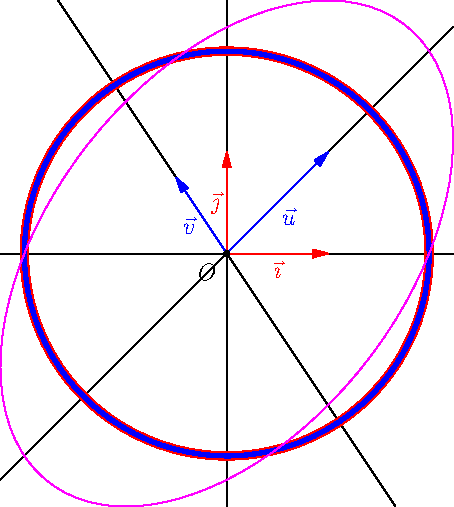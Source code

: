 import geometry;
size(8cm,0);

currentcoordsys=cartesiansystem((0,0),i=(1,1),j=(-0.5,.75));
show("","$\vec{u}$", "$\vec{v}$", currentcoordsys, ipen=blue);
show(defaultcoordsys);

point A=(0,0);

real R=2;
/*<asyxml><view file="modules/geometry.asy" type="" signature="struct circle"/></asyxml>*/
circle C=circle(A,R);
draw(C,1.5mm+red);

circle Cp=circle(point(defaultcoordsys,A),R);
draw(Cp,0.75mm+blue);

// One can draw in the 'currentcoordsys' a circle definided in
// the 'defaultcoordsys'
/*<asyxml><view file="modules/geometry.asy" type="path" signature="*(coordsys,path)"/></asyxml>*/
draw(currentcoordsys*Cp, red+blue);
